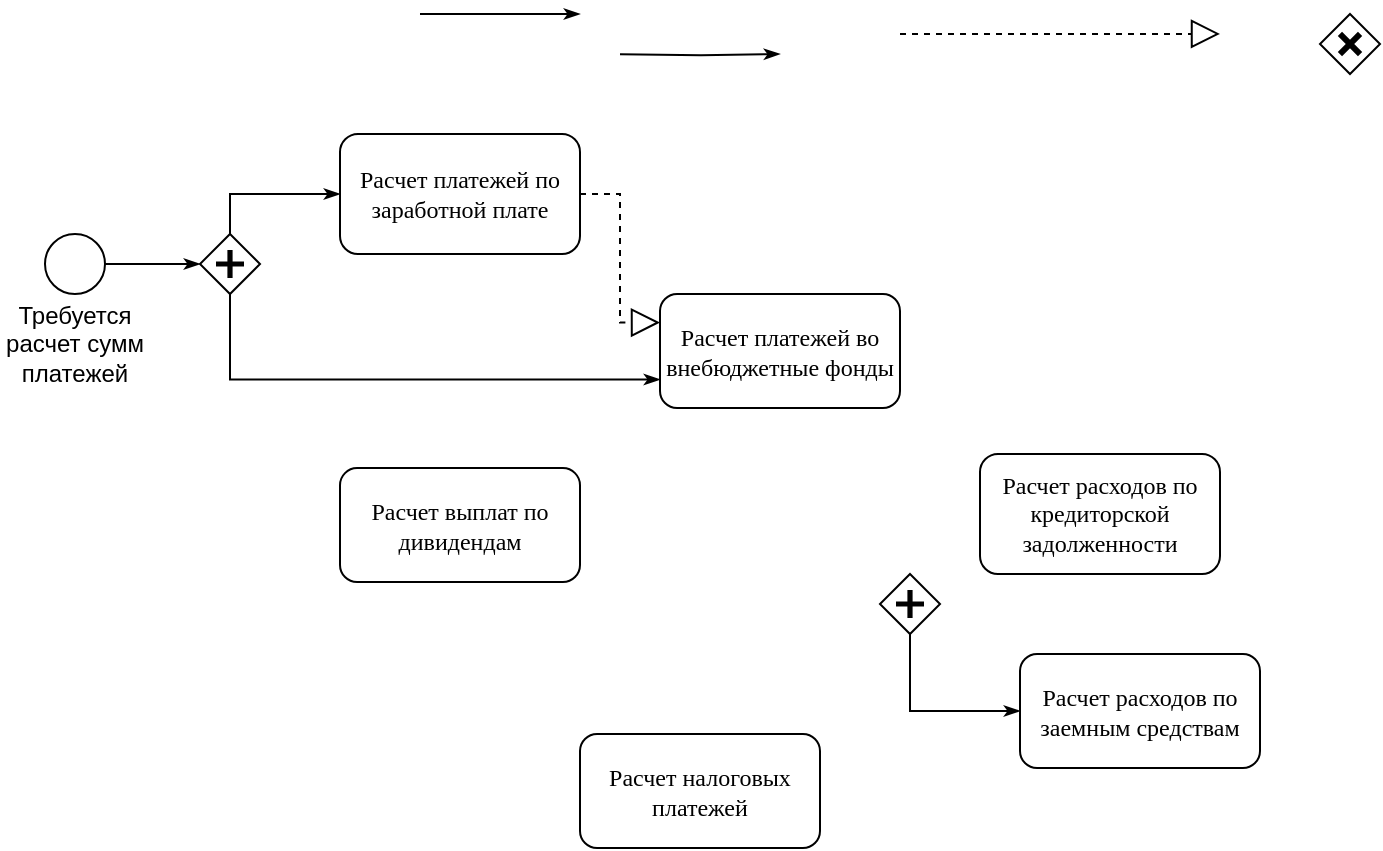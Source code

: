 <mxfile version="24.9.1">
  <diagram name="BPMN" id="c7488fd3-1785-93aa-aadb-54a6760d102a">
    <mxGraphModel dx="800" dy="525" grid="1" gridSize="10" guides="1" tooltips="1" connect="1" arrows="1" fold="1" page="1" pageScale="1" pageWidth="1100" pageHeight="850" background="none" math="0" shadow="0">
      <root>
        <mxCell id="0" />
        <mxCell id="1" parent="0" />
        <mxCell id="ONAkKuariBmoKwLahtBf-2" value="Требуется расчет сумм платежей" style="text;html=1;align=center;verticalAlign=middle;whiteSpace=wrap;rounded=0;" vertex="1" parent="1">
          <mxGeometry x="190" y="160" width="75" height="30" as="geometry" />
        </mxCell>
        <mxCell id="2b4e8129b02d487f-5" value="" style="ellipse;whiteSpace=wrap;html=1;rounded=0;shadow=0;labelBackgroundColor=none;strokeWidth=1;fontFamily=Verdana;fontSize=8;align=center;" parent="1" vertex="1">
          <mxGeometry x="212.5" y="120" width="30" height="30" as="geometry" />
        </mxCell>
        <mxCell id="2b4e8129b02d487f-18" style="edgeStyle=orthogonalEdgeStyle;rounded=0;html=1;labelBackgroundColor=none;startArrow=none;startFill=0;startSize=5;endArrow=classicThin;endFill=1;endSize=5;jettySize=auto;orthogonalLoop=1;strokeWidth=1;fontFamily=Verdana;fontSize=8;entryX=0;entryY=0.5;entryDx=0;entryDy=0;" parent="1" source="2b4e8129b02d487f-5" target="2b4e8129b02d487f-10" edge="1">
          <mxGeometry relative="1" as="geometry" />
        </mxCell>
        <mxCell id="2b4e8129b02d487f-10" value="" style="shape=mxgraph.bpmn.shape;html=1;verticalLabelPosition=bottom;labelBackgroundColor=#ffffff;verticalAlign=top;perimeter=rhombusPerimeter;background=gateway;outline=none;symbol=parallelGw;rounded=1;shadow=0;strokeWidth=1;fontFamily=Verdana;fontSize=8;align=center;" parent="1" vertex="1">
          <mxGeometry x="290" y="120" width="30" height="30" as="geometry" />
        </mxCell>
        <mxCell id="2b4e8129b02d487f-6" value="&lt;font style=&quot;font-size: 12px;&quot;&gt;Расчет платежей во внебюджетные фонды&lt;/font&gt;" style="rounded=1;whiteSpace=wrap;html=1;shadow=0;labelBackgroundColor=none;strokeWidth=1;fontFamily=Verdana;fontSize=8;align=center;" parent="1" vertex="1">
          <mxGeometry x="520" y="150" width="120" height="57" as="geometry" />
        </mxCell>
        <mxCell id="2b4e8129b02d487f-13" value="" style="strokeWidth=1;html=1;shape=mxgraph.flowchart.decision;whiteSpace=wrap;rounded=1;shadow=0;labelBackgroundColor=none;fontFamily=Verdana;fontSize=8;align=center;" parent="1" vertex="1">
          <mxGeometry x="850" y="10.0" width="30" height="30" as="geometry" />
        </mxCell>
        <mxCell id="ONAkKuariBmoKwLahtBf-7" value="&lt;font style=&quot;font-size: 12px;&quot;&gt;Расчет платежей по заработной плате&lt;/font&gt;" style="rounded=1;whiteSpace=wrap;html=1;shadow=0;labelBackgroundColor=none;strokeWidth=1;fontFamily=Verdana;fontSize=8;align=center;" vertex="1" parent="1">
          <mxGeometry x="360" y="70" width="120" height="60" as="geometry" />
        </mxCell>
        <mxCell id="ONAkKuariBmoKwLahtBf-8" style="edgeStyle=orthogonalEdgeStyle;rounded=0;html=1;labelBackgroundColor=none;startArrow=none;startFill=0;startSize=5;endArrow=classicThin;endFill=1;endSize=5;jettySize=auto;orthogonalLoop=1;strokeWidth=1;fontFamily=Verdana;fontSize=8;entryX=0;entryY=0.5;entryDx=0;entryDy=0;exitX=0.5;exitY=0;exitDx=0;exitDy=0;" edge="1" parent="1" source="2b4e8129b02d487f-10" target="ONAkKuariBmoKwLahtBf-7">
          <mxGeometry relative="1" as="geometry">
            <mxPoint x="320" y="340" as="sourcePoint" />
            <mxPoint x="375" y="372" as="targetPoint" />
          </mxGeometry>
        </mxCell>
        <mxCell id="ONAkKuariBmoKwLahtBf-10" value="" style="shape=umlDestroy;whiteSpace=wrap;html=1;strokeWidth=3;targetShapes=umlLifeline;" vertex="1" parent="1">
          <mxGeometry x="859.96" y="19.96" width="10.08" height="10.08" as="geometry" />
        </mxCell>
        <mxCell id="ONAkKuariBmoKwLahtBf-11" value="" style="shape=mxgraph.bpmn.shape;html=1;verticalLabelPosition=bottom;labelBackgroundColor=#ffffff;verticalAlign=top;perimeter=rhombusPerimeter;background=gateway;outline=none;symbol=parallelGw;rounded=1;shadow=0;strokeWidth=1;fontFamily=Verdana;fontSize=8;align=center;" vertex="1" parent="1">
          <mxGeometry x="630" y="290" width="30" height="30" as="geometry" />
        </mxCell>
        <mxCell id="ONAkKuariBmoKwLahtBf-12" value="&lt;font style=&quot;font-size: 12px;&quot;&gt;Расчет расходов по заемным средствам&lt;/font&gt;" style="rounded=1;whiteSpace=wrap;html=1;shadow=0;labelBackgroundColor=none;strokeWidth=1;fontFamily=Verdana;fontSize=8;align=center;" vertex="1" parent="1">
          <mxGeometry x="700" y="330" width="120" height="57" as="geometry" />
        </mxCell>
        <mxCell id="ONAkKuariBmoKwLahtBf-13" style="edgeStyle=orthogonalEdgeStyle;rounded=0;html=1;labelBackgroundColor=none;startArrow=none;startFill=0;startSize=5;endArrow=classicThin;endFill=1;endSize=5;jettySize=auto;orthogonalLoop=1;strokeWidth=1;fontFamily=Verdana;fontSize=8;entryX=0;entryY=0.5;entryDx=0;entryDy=0;exitX=0.5;exitY=1;exitDx=0;exitDy=0;" edge="1" parent="1" source="ONAkKuariBmoKwLahtBf-11" target="ONAkKuariBmoKwLahtBf-12">
          <mxGeometry relative="1" as="geometry">
            <mxPoint x="621.5" y="460" as="sourcePoint" />
            <mxPoint x="668.5" y="460" as="targetPoint" />
          </mxGeometry>
        </mxCell>
        <mxCell id="ONAkKuariBmoKwLahtBf-14" value="&lt;font style=&quot;font-size: 12px;&quot;&gt;Расчет расходов по кредиторской задолженности&lt;/font&gt;" style="rounded=1;whiteSpace=wrap;html=1;shadow=0;labelBackgroundColor=none;strokeWidth=1;fontFamily=Verdana;fontSize=8;align=center;" vertex="1" parent="1">
          <mxGeometry x="680" y="230" width="120" height="60" as="geometry" />
        </mxCell>
        <mxCell id="ONAkKuariBmoKwLahtBf-16" value="&lt;font style=&quot;font-size: 12px;&quot;&gt;Расчет выплат по дивидендам&lt;/font&gt;" style="rounded=1;whiteSpace=wrap;html=1;shadow=0;labelBackgroundColor=none;strokeWidth=1;fontFamily=Verdana;fontSize=8;align=center;" vertex="1" parent="1">
          <mxGeometry x="360" y="237.04" width="120" height="57" as="geometry" />
        </mxCell>
        <mxCell id="ONAkKuariBmoKwLahtBf-17" value="" style="endArrow=block;dashed=1;endFill=0;endSize=12;html=1;rounded=0;exitX=1;exitY=0.5;exitDx=0;exitDy=0;entryX=0;entryY=0.25;entryDx=0;entryDy=0;edgeStyle=orthogonalEdgeStyle;" edge="1" parent="1" source="ONAkKuariBmoKwLahtBf-7" target="2b4e8129b02d487f-6">
          <mxGeometry width="160" relative="1" as="geometry">
            <mxPoint x="500" y="100" as="sourcePoint" />
            <mxPoint x="660" y="100" as="targetPoint" />
          </mxGeometry>
        </mxCell>
        <mxCell id="ONAkKuariBmoKwLahtBf-18" value="&lt;font style=&quot;font-size: 12px;&quot;&gt;Расчет налоговых платежей&lt;/font&gt;" style="rounded=1;whiteSpace=wrap;html=1;shadow=0;labelBackgroundColor=none;strokeWidth=1;fontFamily=Verdana;fontSize=8;align=center;" vertex="1" parent="1">
          <mxGeometry x="480" y="370" width="120" height="57" as="geometry" />
        </mxCell>
        <mxCell id="ONAkKuariBmoKwLahtBf-19" style="edgeStyle=orthogonalEdgeStyle;rounded=0;html=1;labelBackgroundColor=none;startArrow=none;startFill=0;startSize=5;endArrow=classicThin;endFill=1;endSize=5;jettySize=auto;orthogonalLoop=1;strokeWidth=1;fontFamily=Verdana;fontSize=8;exitX=0.5;exitY=0;exitDx=0;exitDy=0;" edge="1" parent="1">
          <mxGeometry relative="1" as="geometry">
            <mxPoint x="500" y="30.08" as="sourcePoint" />
            <mxPoint x="580" y="30.04" as="targetPoint" />
          </mxGeometry>
        </mxCell>
        <mxCell id="ONAkKuariBmoKwLahtBf-21" style="edgeStyle=orthogonalEdgeStyle;rounded=0;html=1;labelBackgroundColor=none;startArrow=none;startFill=0;startSize=5;endArrow=classicThin;endFill=1;endSize=5;jettySize=auto;orthogonalLoop=1;strokeWidth=1;fontFamily=Verdana;fontSize=8;exitX=0.5;exitY=0;exitDx=0;exitDy=0;" edge="1" parent="1">
          <mxGeometry relative="1" as="geometry">
            <mxPoint x="400" y="10.04" as="sourcePoint" />
            <mxPoint x="480" y="10" as="targetPoint" />
          </mxGeometry>
        </mxCell>
        <mxCell id="ONAkKuariBmoKwLahtBf-22" style="edgeStyle=orthogonalEdgeStyle;rounded=0;html=1;labelBackgroundColor=none;startArrow=none;startFill=0;startSize=5;endArrow=classicThin;endFill=1;endSize=5;jettySize=auto;orthogonalLoop=1;strokeWidth=1;fontFamily=Verdana;fontSize=8;exitX=0.5;exitY=1;exitDx=0;exitDy=0;entryX=0;entryY=0.75;entryDx=0;entryDy=0;" edge="1" parent="1" source="2b4e8129b02d487f-10" target="2b4e8129b02d487f-6">
          <mxGeometry relative="1" as="geometry">
            <mxPoint x="320" y="174.54" as="sourcePoint" />
            <mxPoint x="400" y="174.5" as="targetPoint" />
          </mxGeometry>
        </mxCell>
        <mxCell id="ONAkKuariBmoKwLahtBf-23" value="" style="endArrow=block;dashed=1;endFill=0;endSize=12;html=1;rounded=0;" edge="1" parent="1">
          <mxGeometry width="160" relative="1" as="geometry">
            <mxPoint x="640" y="19.96" as="sourcePoint" />
            <mxPoint x="800" y="19.96" as="targetPoint" />
          </mxGeometry>
        </mxCell>
      </root>
    </mxGraphModel>
  </diagram>
</mxfile>
